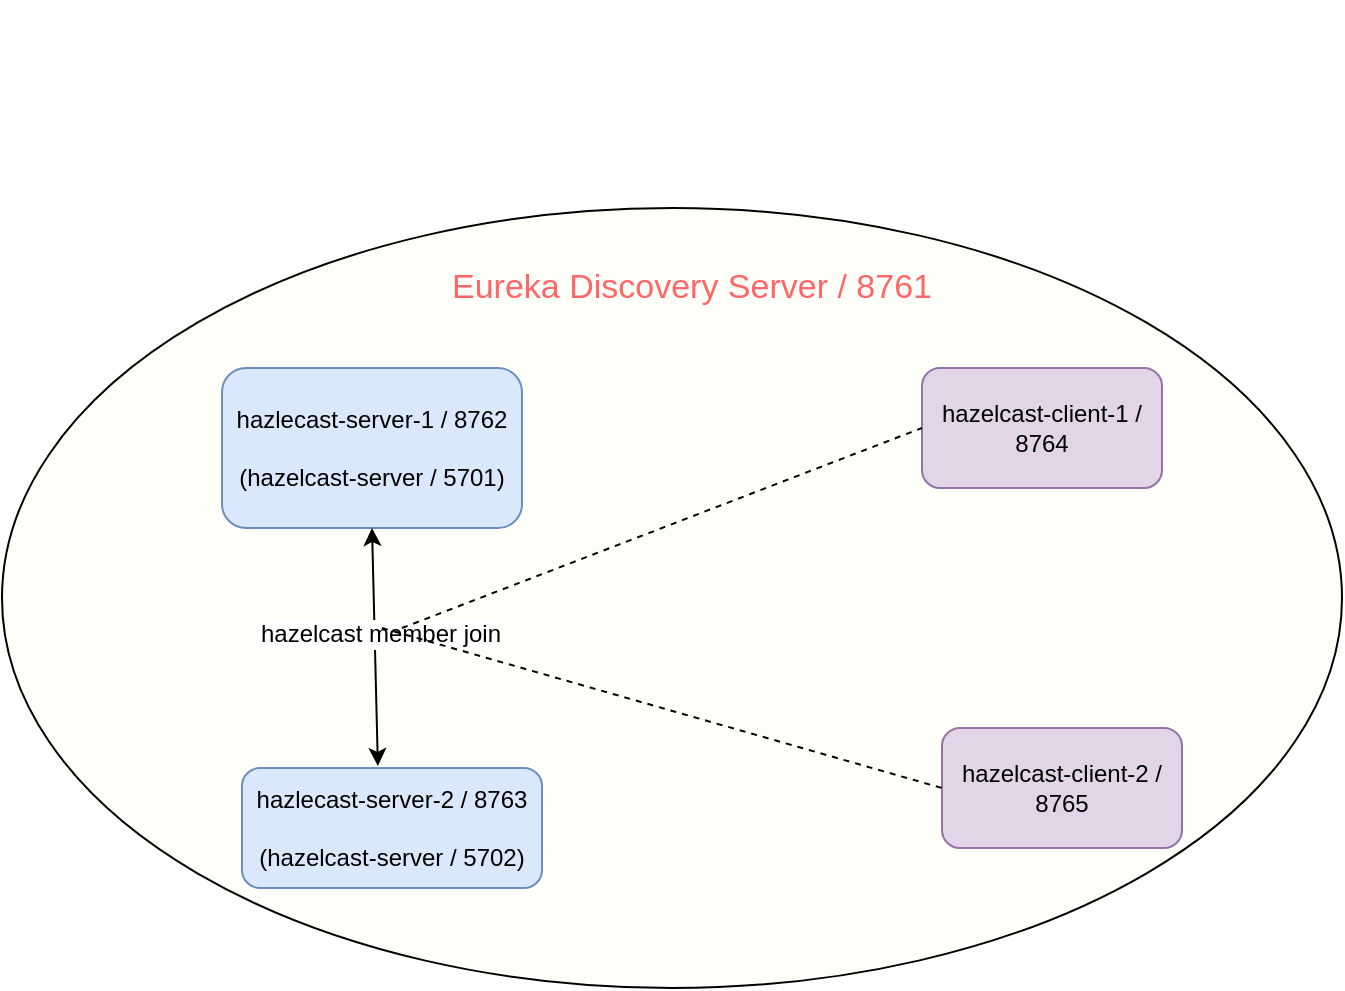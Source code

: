 <mxfile version="10.8.4" type="github"><diagram id="W2DKYbe6JDErN1ZxlEYk" name="Page-1"><mxGraphModel dx="918" dy="1667" grid="1" gridSize="10" guides="1" tooltips="1" connect="1" arrows="1" fold="1" page="1" pageScale="1" pageWidth="850" pageHeight="1100" math="0" shadow="0"><root><mxCell id="0"/><mxCell id="1" parent="0"/><mxCell id="gfTolBE9HKyJw8BHHmPt-1" value="&lt;br&gt;&lt;br&gt;&lt;br&gt;&lt;br&gt;&lt;br&gt;&lt;br&gt;&lt;br&gt;" style="ellipse;whiteSpace=wrap;html=1;fillColor=#FFFFFA;labelPosition=center;verticalLabelPosition=top;align=center;verticalAlign=bottom;" parent="1" vertex="1"><mxGeometry x="70" y="30" width="670" height="390" as="geometry"/></mxCell><mxCell id="gfTolBE9HKyJw8BHHmPt-5" value="&lt;font style=&quot;font-size: 17px&quot; color=&quot;#ff6666&quot;&gt;Eureka Discovery Server / 8761&lt;/font&gt;" style="text;html=1;strokeColor=none;fillColor=none;align=center;verticalAlign=middle;whiteSpace=wrap;rounded=0;" parent="1" vertex="1"><mxGeometry x="260" y="60" width="310" height="20" as="geometry"/></mxCell><mxCell id="gfTolBE9HKyJw8BHHmPt-6" value="hazlecast-server-1 / 8762&lt;br&gt;&lt;br&gt;(hazelcast-server / 5701)&lt;br&gt;" style="rounded=1;whiteSpace=wrap;html=1;fillColor=#dae8fc;strokeColor=#6c8ebf;" parent="1" vertex="1"><mxGeometry x="180" y="110" width="150" height="80" as="geometry"/></mxCell><mxCell id="gfTolBE9HKyJw8BHHmPt-7" value="hazlecast-server-2 / 8763&lt;br&gt;&lt;br&gt;(hazelcast-server / 5702)&lt;br&gt;" style="rounded=1;whiteSpace=wrap;html=1;fillColor=#dae8fc;strokeColor=#6c8ebf;" parent="1" vertex="1"><mxGeometry x="190" y="310" width="150" height="60" as="geometry"/></mxCell><mxCell id="gfTolBE9HKyJw8BHHmPt-8" value="" style="endArrow=classic;startArrow=classic;html=1;entryX=0.453;entryY=-0.017;entryDx=0;entryDy=0;entryPerimeter=0;exitX=0.5;exitY=1;exitDx=0;exitDy=0;" parent="1" source="gfTolBE9HKyJw8BHHmPt-6" target="gfTolBE9HKyJw8BHHmPt-7" edge="1"><mxGeometry width="50" height="50" relative="1" as="geometry"><mxPoint x="20" y="730" as="sourcePoint"/><mxPoint x="70" y="680" as="targetPoint"/></mxGeometry></mxCell><mxCell id="gfTolBE9HKyJw8BHHmPt-9" value="hazelcast member join" style="text;html=1;resizable=0;points=[];align=center;verticalAlign=middle;labelBackgroundColor=#ffffff;" parent="gfTolBE9HKyJw8BHHmPt-8" vertex="1" connectable="0"><mxGeometry x="-0.108" y="2" relative="1" as="geometry"><mxPoint as="offset"/></mxGeometry></mxCell><mxCell id="gfTolBE9HKyJw8BHHmPt-11" value="hazelcast-client-1 / 8764" style="rounded=1;whiteSpace=wrap;html=1;fillColor=#e1d5e7;strokeColor=#9673a6;" parent="1" vertex="1"><mxGeometry x="530" y="110" width="120" height="60" as="geometry"/></mxCell><mxCell id="gfTolBE9HKyJw8BHHmPt-12" value="hazelcast-client-2 / 8765" style="rounded=1;whiteSpace=wrap;html=1;fillColor=#e1d5e7;strokeColor=#9673a6;" parent="1" vertex="1"><mxGeometry x="540" y="290" width="120" height="60" as="geometry"/></mxCell><mxCell id="gfTolBE9HKyJw8BHHmPt-14" value="" style="endArrow=none;dashed=1;html=1;entryX=0;entryY=0.5;entryDx=0;entryDy=0;" parent="1" target="gfTolBE9HKyJw8BHHmPt-12" edge="1"><mxGeometry width="50" height="50" relative="1" as="geometry"><mxPoint x="260" y="240" as="sourcePoint"/><mxPoint x="70" y="590" as="targetPoint"/></mxGeometry></mxCell><mxCell id="gfTolBE9HKyJw8BHHmPt-16" value="" style="endArrow=none;dashed=1;html=1;entryX=0;entryY=0.5;entryDx=0;entryDy=0;" parent="1" target="gfTolBE9HKyJw8BHHmPt-11" edge="1"><mxGeometry width="50" height="50" relative="1" as="geometry"><mxPoint x="270" y="240" as="sourcePoint"/><mxPoint x="550" y="330" as="targetPoint"/></mxGeometry></mxCell></root></mxGraphModel></diagram></mxfile>